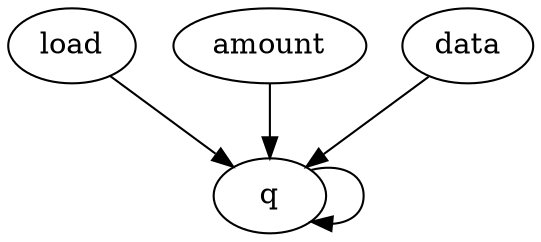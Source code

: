 digraph "" {
	load -> q	[weight=1.0];
	q -> q	[weight=1.0];
	amount -> q	[weight=1.0];
	data -> q	[weight=1.0];
}
